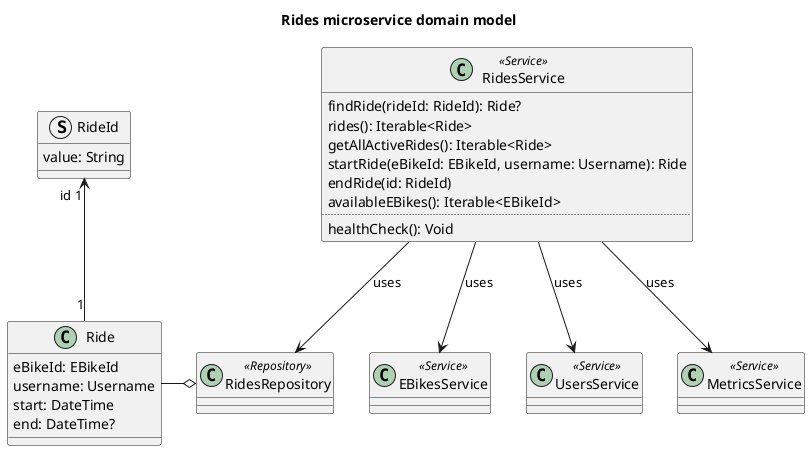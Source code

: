 @startuml rides-microservice-domain-model

title Rides microservice domain model

class Ride {
    eBikeId: EBikeId
    username: Username
    start: DateTime
    end: DateTime?
}
struct RideId {
    value: String
}
Ride "1" -u-> "id 1" RideId

class RidesRepository <<Repository>>
RidesRepository o-l- Ride

class RidesService <<Service>> {
    findRide(rideId: RideId): Ride?
    rides(): Iterable<Ride>
    getAllActiveRides(): Iterable<Ride>
    startRide(eBikeId: EBikeId, username: Username): Ride
    endRide(id: RideId)
    availableEBikes(): Iterable<EBikeId>
    ..
    healthCheck(): Void
}

RidesService --> RidesRepository : "uses"

class EBikesService <<Service>>
RidesService --> EBikesService : "uses"

class UsersService <<Service>>
RidesService --> UsersService : "uses"

class MetricsService <<Service>>
RidesService --> MetricsService : "uses"

@enduml

